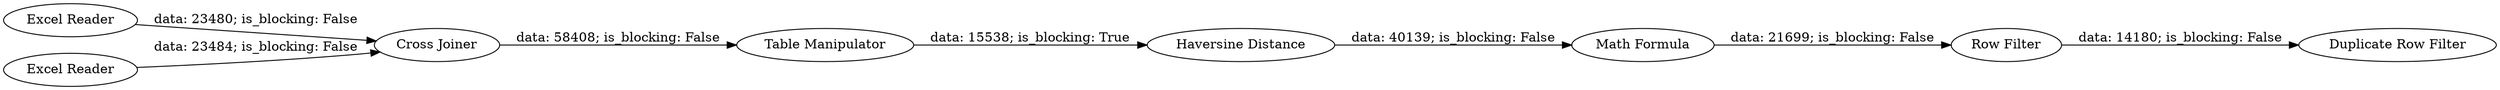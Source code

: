 digraph {
	"8688465966399304352_16" [label="Haversine Distance"]
	"8688465966399304352_14" [label="Excel Reader"]
	"8688465966399304352_19" [label="Row Filter"]
	"8688465966399304352_1" [label="Excel Reader"]
	"8688465966399304352_18" [label="Math Formula"]
	"8688465966399304352_20" [label="Duplicate Row Filter"]
	"8688465966399304352_15" [label="Cross Joiner"]
	"8688465966399304352_17" [label="Table Manipulator"]
	"8688465966399304352_16" -> "8688465966399304352_18" [label="data: 40139; is_blocking: False"]
	"8688465966399304352_17" -> "8688465966399304352_16" [label="data: 15538; is_blocking: True"]
	"8688465966399304352_19" -> "8688465966399304352_20" [label="data: 14180; is_blocking: False"]
	"8688465966399304352_18" -> "8688465966399304352_19" [label="data: 21699; is_blocking: False"]
	"8688465966399304352_1" -> "8688465966399304352_15" [label="data: 23484; is_blocking: False"]
	"8688465966399304352_14" -> "8688465966399304352_15" [label="data: 23480; is_blocking: False"]
	"8688465966399304352_15" -> "8688465966399304352_17" [label="data: 58408; is_blocking: False"]
	rankdir=LR
}
